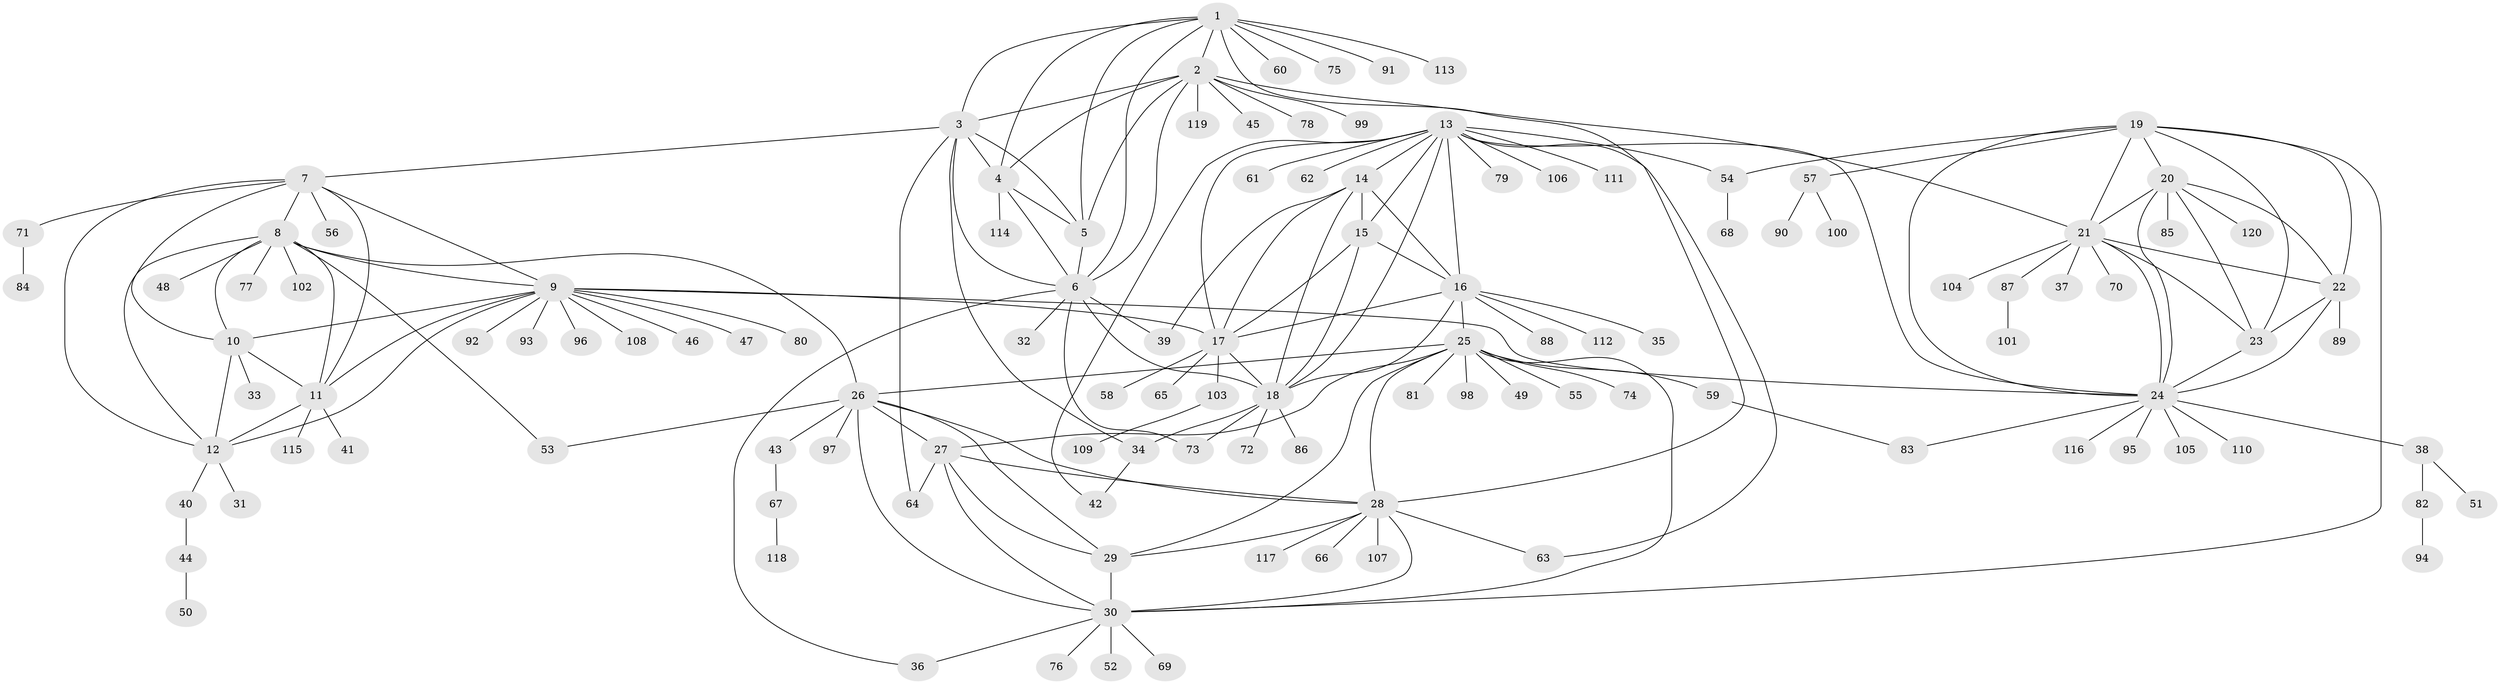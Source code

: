 // Generated by graph-tools (version 1.1) at 2025/16/03/09/25 04:16:09]
// undirected, 120 vertices, 185 edges
graph export_dot {
graph [start="1"]
  node [color=gray90,style=filled];
  1;
  2;
  3;
  4;
  5;
  6;
  7;
  8;
  9;
  10;
  11;
  12;
  13;
  14;
  15;
  16;
  17;
  18;
  19;
  20;
  21;
  22;
  23;
  24;
  25;
  26;
  27;
  28;
  29;
  30;
  31;
  32;
  33;
  34;
  35;
  36;
  37;
  38;
  39;
  40;
  41;
  42;
  43;
  44;
  45;
  46;
  47;
  48;
  49;
  50;
  51;
  52;
  53;
  54;
  55;
  56;
  57;
  58;
  59;
  60;
  61;
  62;
  63;
  64;
  65;
  66;
  67;
  68;
  69;
  70;
  71;
  72;
  73;
  74;
  75;
  76;
  77;
  78;
  79;
  80;
  81;
  82;
  83;
  84;
  85;
  86;
  87;
  88;
  89;
  90;
  91;
  92;
  93;
  94;
  95;
  96;
  97;
  98;
  99;
  100;
  101;
  102;
  103;
  104;
  105;
  106;
  107;
  108;
  109;
  110;
  111;
  112;
  113;
  114;
  115;
  116;
  117;
  118;
  119;
  120;
  1 -- 2;
  1 -- 3;
  1 -- 4;
  1 -- 5;
  1 -- 6;
  1 -- 28;
  1 -- 60;
  1 -- 75;
  1 -- 91;
  1 -- 113;
  2 -- 3;
  2 -- 4;
  2 -- 5;
  2 -- 6;
  2 -- 21;
  2 -- 45;
  2 -- 78;
  2 -- 99;
  2 -- 119;
  3 -- 4;
  3 -- 5;
  3 -- 6;
  3 -- 7;
  3 -- 34;
  3 -- 64;
  4 -- 5;
  4 -- 6;
  4 -- 114;
  5 -- 6;
  6 -- 18;
  6 -- 32;
  6 -- 36;
  6 -- 39;
  6 -- 73;
  7 -- 8;
  7 -- 9;
  7 -- 10;
  7 -- 11;
  7 -- 12;
  7 -- 56;
  7 -- 71;
  8 -- 9;
  8 -- 10;
  8 -- 11;
  8 -- 12;
  8 -- 26;
  8 -- 48;
  8 -- 53;
  8 -- 77;
  8 -- 102;
  9 -- 10;
  9 -- 11;
  9 -- 12;
  9 -- 17;
  9 -- 24;
  9 -- 46;
  9 -- 47;
  9 -- 80;
  9 -- 92;
  9 -- 93;
  9 -- 96;
  9 -- 108;
  10 -- 11;
  10 -- 12;
  10 -- 33;
  11 -- 12;
  11 -- 41;
  11 -- 115;
  12 -- 31;
  12 -- 40;
  13 -- 14;
  13 -- 15;
  13 -- 16;
  13 -- 17;
  13 -- 18;
  13 -- 24;
  13 -- 42;
  13 -- 54;
  13 -- 61;
  13 -- 62;
  13 -- 63;
  13 -- 79;
  13 -- 106;
  13 -- 111;
  14 -- 15;
  14 -- 16;
  14 -- 17;
  14 -- 18;
  14 -- 39;
  15 -- 16;
  15 -- 17;
  15 -- 18;
  16 -- 17;
  16 -- 18;
  16 -- 25;
  16 -- 35;
  16 -- 88;
  16 -- 112;
  17 -- 18;
  17 -- 58;
  17 -- 65;
  17 -- 103;
  18 -- 34;
  18 -- 72;
  18 -- 73;
  18 -- 86;
  19 -- 20;
  19 -- 21;
  19 -- 22;
  19 -- 23;
  19 -- 24;
  19 -- 30;
  19 -- 54;
  19 -- 57;
  20 -- 21;
  20 -- 22;
  20 -- 23;
  20 -- 24;
  20 -- 85;
  20 -- 120;
  21 -- 22;
  21 -- 23;
  21 -- 24;
  21 -- 37;
  21 -- 70;
  21 -- 87;
  21 -- 104;
  22 -- 23;
  22 -- 24;
  22 -- 89;
  23 -- 24;
  24 -- 38;
  24 -- 83;
  24 -- 95;
  24 -- 105;
  24 -- 110;
  24 -- 116;
  25 -- 26;
  25 -- 27;
  25 -- 28;
  25 -- 29;
  25 -- 30;
  25 -- 49;
  25 -- 55;
  25 -- 59;
  25 -- 74;
  25 -- 81;
  25 -- 98;
  26 -- 27;
  26 -- 28;
  26 -- 29;
  26 -- 30;
  26 -- 43;
  26 -- 53;
  26 -- 97;
  27 -- 28;
  27 -- 29;
  27 -- 30;
  27 -- 64;
  28 -- 29;
  28 -- 30;
  28 -- 63;
  28 -- 66;
  28 -- 107;
  28 -- 117;
  29 -- 30;
  30 -- 36;
  30 -- 52;
  30 -- 69;
  30 -- 76;
  34 -- 42;
  38 -- 51;
  38 -- 82;
  40 -- 44;
  43 -- 67;
  44 -- 50;
  54 -- 68;
  57 -- 90;
  57 -- 100;
  59 -- 83;
  67 -- 118;
  71 -- 84;
  82 -- 94;
  87 -- 101;
  103 -- 109;
}
